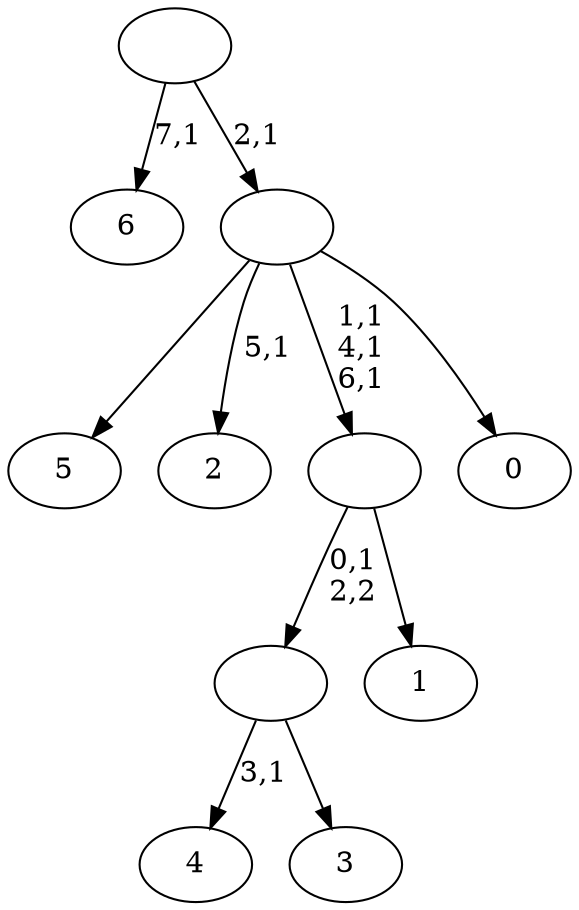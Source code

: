 digraph T {
	15 [label="6"]
	13 [label="5"]
	12 [label="4"]
	10 [label="3"]
	9 [label=""]
	8 [label="2"]
	6 [label="1"]
	5 [label=""]
	2 [label="0"]
	1 [label=""]
	0 [label=""]
	9 -> 12 [label="3,1"]
	9 -> 10 [label=""]
	5 -> 9 [label="0,1\n2,2"]
	5 -> 6 [label=""]
	1 -> 5 [label="1,1\n4,1\n6,1"]
	1 -> 8 [label="5,1"]
	1 -> 13 [label=""]
	1 -> 2 [label=""]
	0 -> 15 [label="7,1"]
	0 -> 1 [label="2,1"]
}

